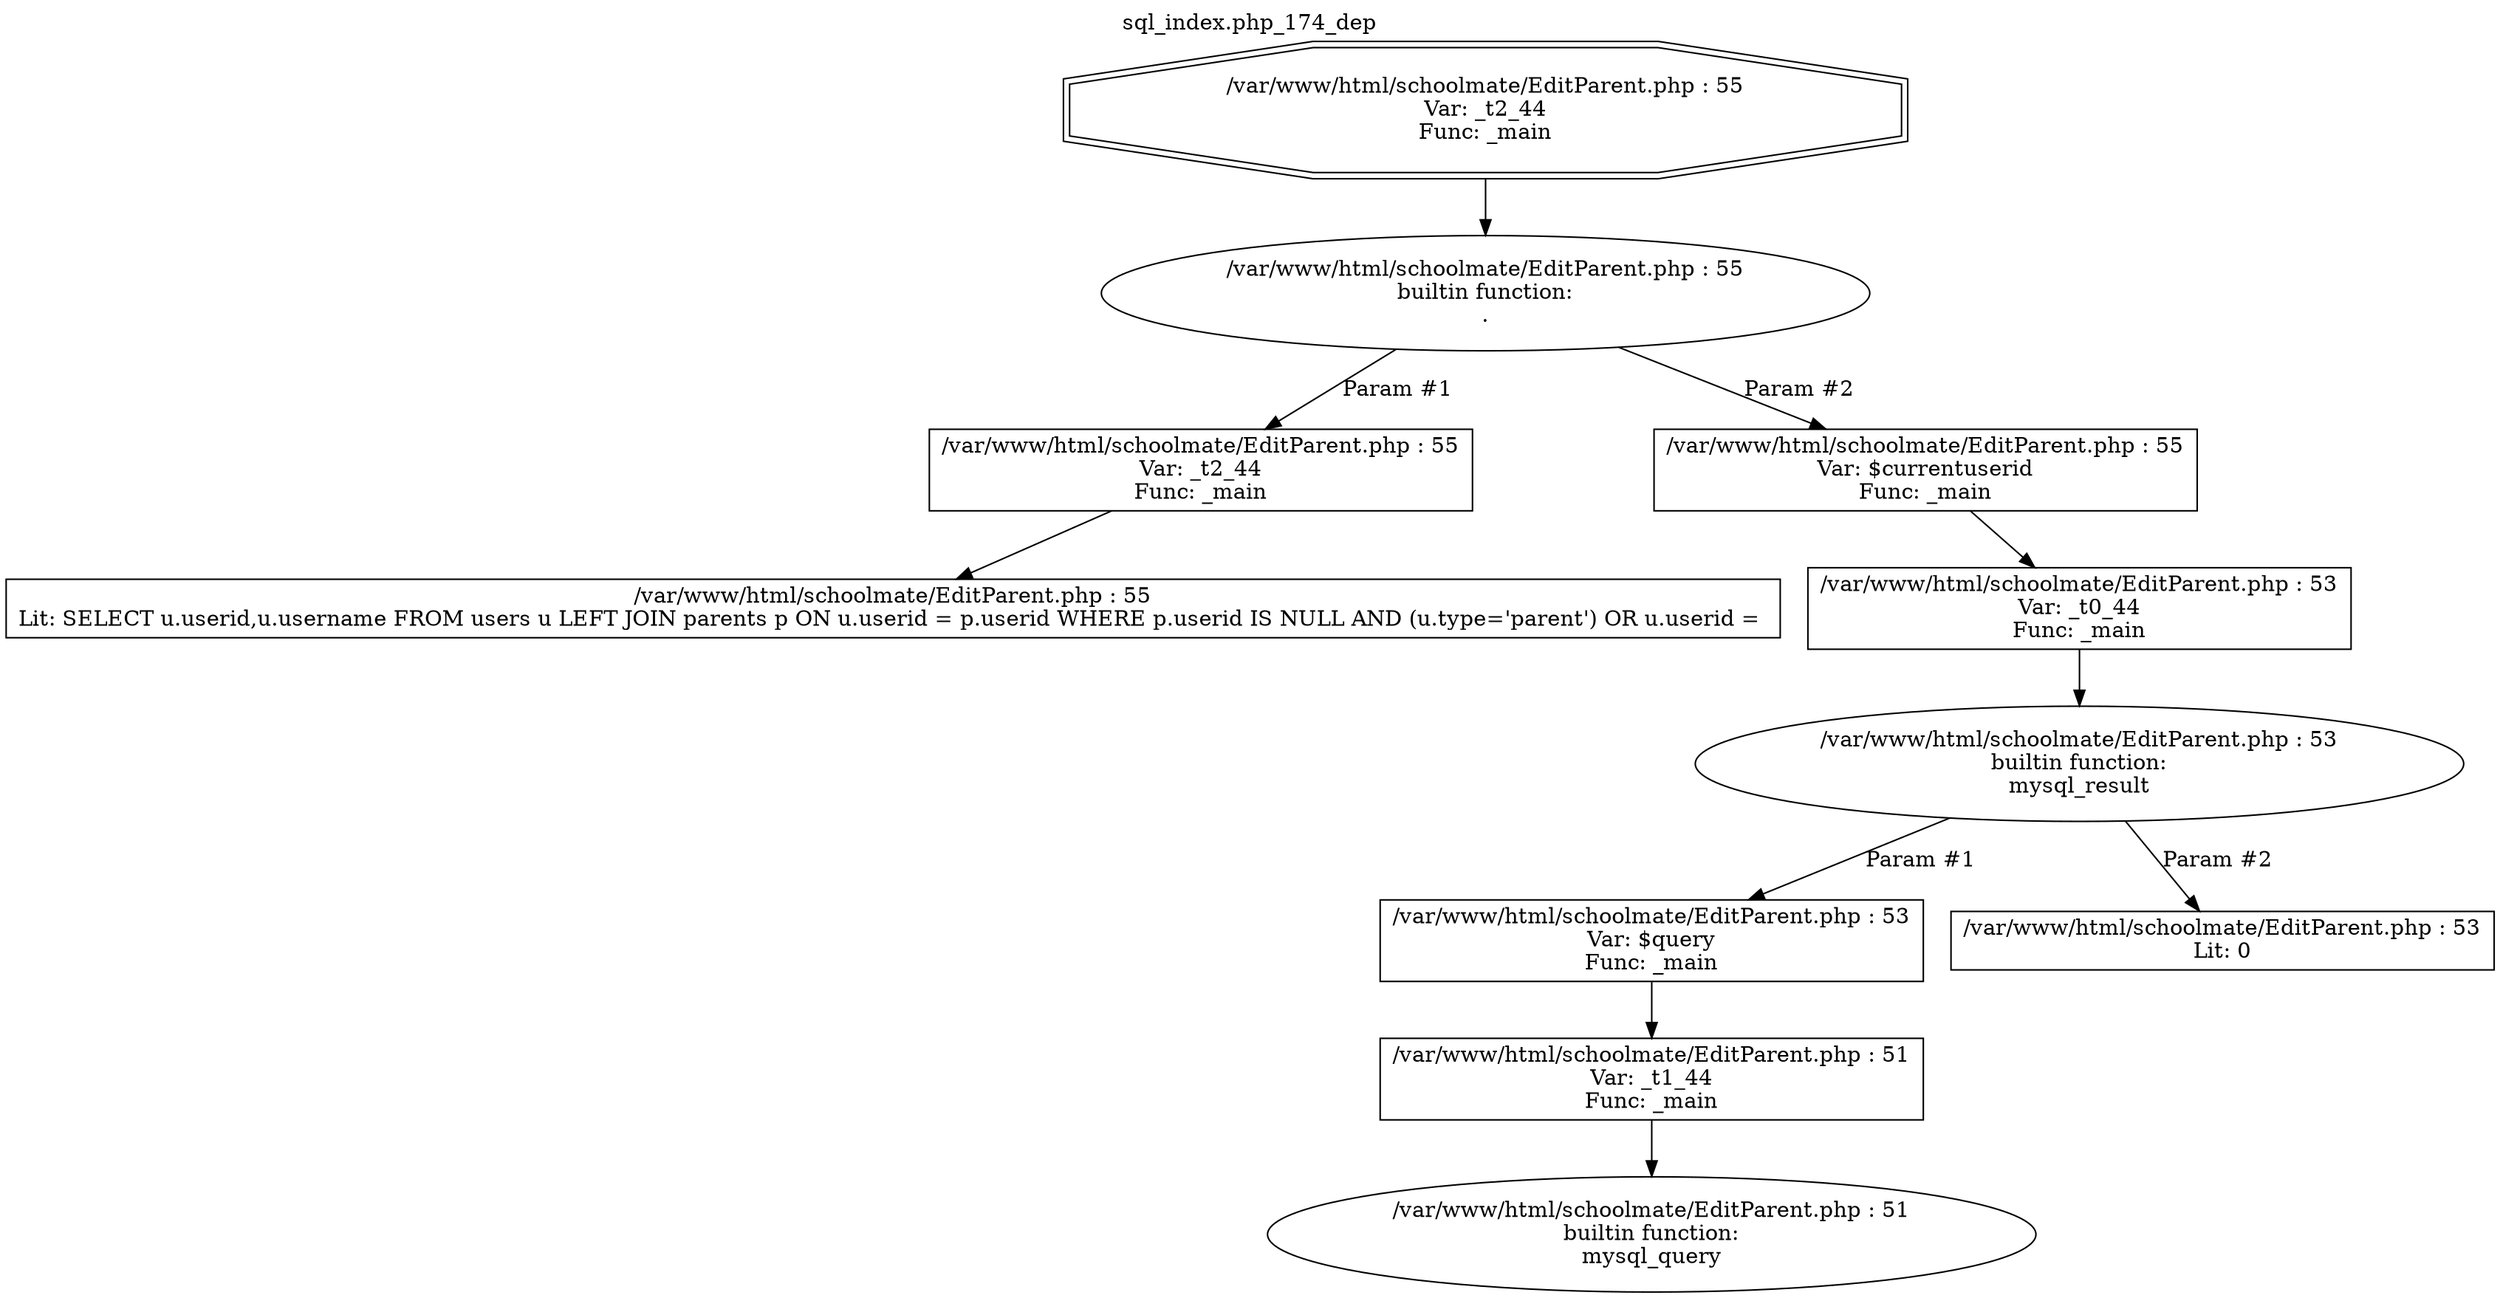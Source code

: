 digraph cfg {
  label="sql_index.php_174_dep";
  labelloc=t;
  n1 [shape=doubleoctagon, label="/var/www/html/schoolmate/EditParent.php : 55\nVar: _t2_44\nFunc: _main\n"];
  n2 [shape=ellipse, label="/var/www/html/schoolmate/EditParent.php : 55\nbuiltin function:\n.\n"];
  n3 [shape=box, label="/var/www/html/schoolmate/EditParent.php : 55\nVar: _t2_44\nFunc: _main\n"];
  n4 [shape=box, label="/var/www/html/schoolmate/EditParent.php : 55\nLit: SELECT u.userid,u.username FROM users u LEFT JOIN parents p ON u.userid = p.userid WHERE p.userid IS NULL AND (u.type='parent') OR u.userid = \n"];
  n5 [shape=box, label="/var/www/html/schoolmate/EditParent.php : 55\nVar: $currentuserid\nFunc: _main\n"];
  n6 [shape=box, label="/var/www/html/schoolmate/EditParent.php : 53\nVar: _t0_44\nFunc: _main\n"];
  n7 [shape=ellipse, label="/var/www/html/schoolmate/EditParent.php : 53\nbuiltin function:\nmysql_result\n"];
  n8 [shape=box, label="/var/www/html/schoolmate/EditParent.php : 53\nVar: $query\nFunc: _main\n"];
  n9 [shape=box, label="/var/www/html/schoolmate/EditParent.php : 51\nVar: _t1_44\nFunc: _main\n"];
  n10 [shape=ellipse, label="/var/www/html/schoolmate/EditParent.php : 51\nbuiltin function:\nmysql_query\n"];
  n11 [shape=box, label="/var/www/html/schoolmate/EditParent.php : 53\nLit: 0\n"];
  n1 -> n2;
  n3 -> n4;
  n2 -> n3[label="Param #1"];
  n2 -> n5[label="Param #2"];
  n6 -> n7;
  n9 -> n10;
  n8 -> n9;
  n7 -> n8[label="Param #1"];
  n7 -> n11[label="Param #2"];
  n5 -> n6;
}
